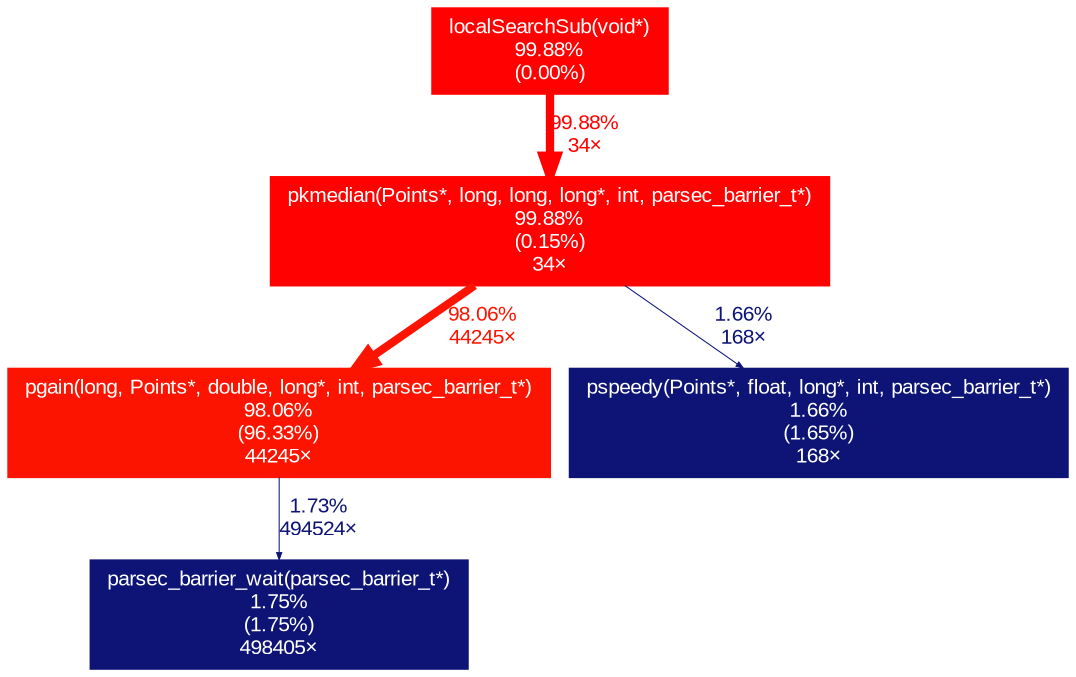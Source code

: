 digraph {
	graph [fontname=Arial, nodesep=0.125, ranksep=0.25];
	node [fontcolor=white, fontname=Arial, height=0, shape=box, style=filled, width=0];
	edge [fontname=Arial];
	1 [color="#ff0100", fontcolor="#ffffff", fontsize="10.00", label="pkmedian(Points*, long, long, long*, int, parsec_barrier_t*)\n99.88%\n(0.15%)\n34×"];
	1 -> 3 [arrowsize="0.99", color="#fc1400", fontcolor="#fc1400", fontsize="10.00", label="98.06%\n44245×", labeldistance="3.92", penwidth="3.92"];
	1 -> 5 [arrowsize="0.35", color="#0d1475", fontcolor="#0d1475", fontsize="10.00", label="1.66%\n168×", labeldistance="0.50", penwidth="0.50"];
	2 [color="#ff0100", fontcolor="#ffffff", fontsize="10.00", label="localSearchSub(void*)\n99.88%\n(0.00%)"];
	2 -> 1 [arrowsize="1.00", color="#ff0100", fontcolor="#ff0100", fontsize="10.00", label="99.88%\n34×", labeldistance="4.00", penwidth="4.00"];
	3 [color="#fc1400", fontcolor="#ffffff", fontsize="10.00", label="pgain(long, Points*, double, long*, int, parsec_barrier_t*)\n98.06%\n(96.33%)\n44245×"];
	3 -> 4 [arrowsize="0.35", color="#0d1475", fontcolor="#0d1475", fontsize="10.00", label="1.73%\n494524×", labeldistance="0.50", penwidth="0.50"];
	4 [color="#0d1475", fontcolor="#ffffff", fontsize="10.00", label="parsec_barrier_wait(parsec_barrier_t*)\n1.75%\n(1.75%)\n498405×"];
	5 [color="#0d1475", fontcolor="#ffffff", fontsize="10.00", label="pspeedy(Points*, float, long*, int, parsec_barrier_t*)\n1.66%\n(1.65%)\n168×"];
}
